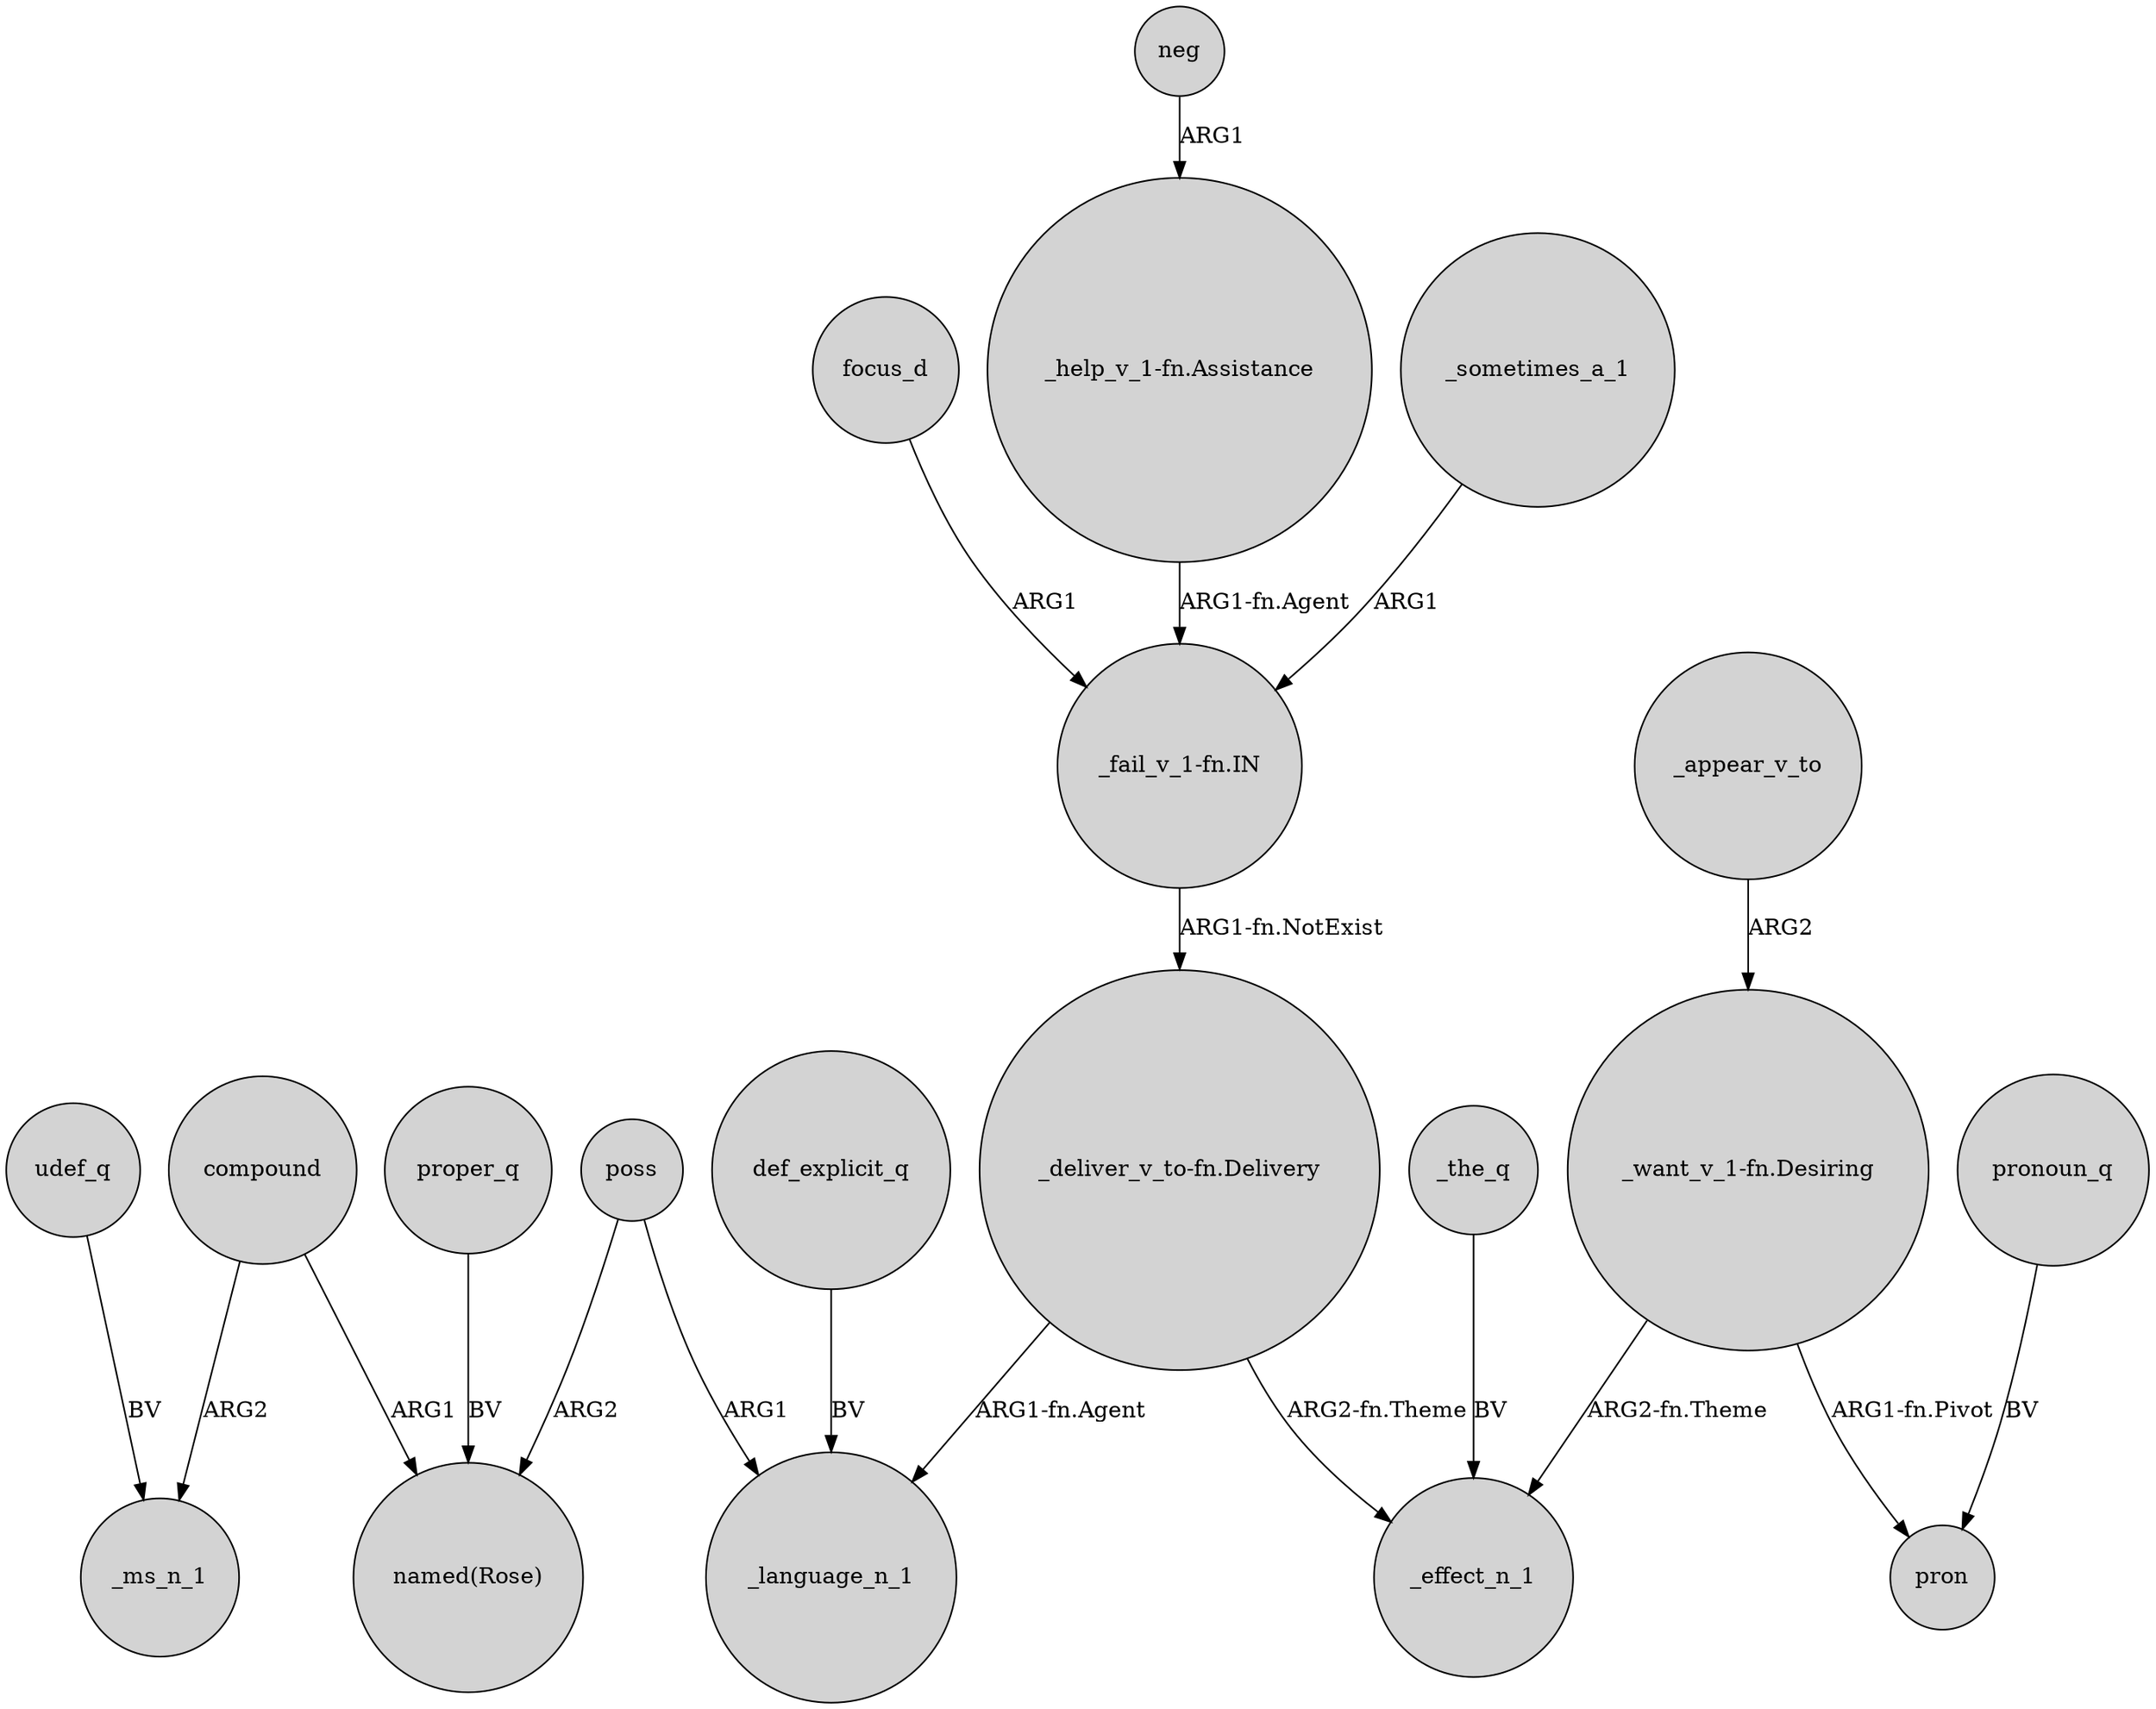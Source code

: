 digraph {
	node [shape=circle style=filled]
	"_want_v_1-fn.Desiring" -> _effect_n_1 [label="ARG2-fn.Theme"]
	focus_d -> "_fail_v_1-fn.IN" [label=ARG1]
	poss -> "named(Rose)" [label=ARG2]
	"_want_v_1-fn.Desiring" -> pron [label="ARG1-fn.Pivot"]
	compound -> "named(Rose)" [label=ARG1]
	neg -> "_help_v_1-fn.Assistance" [label=ARG1]
	"_help_v_1-fn.Assistance" -> "_fail_v_1-fn.IN" [label="ARG1-fn.Agent"]
	compound -> _ms_n_1 [label=ARG2]
	"_fail_v_1-fn.IN" -> "_deliver_v_to-fn.Delivery" [label="ARG1-fn.NotExist"]
	def_explicit_q -> _language_n_1 [label=BV]
	pronoun_q -> pron [label=BV]
	_appear_v_to -> "_want_v_1-fn.Desiring" [label=ARG2]
	poss -> _language_n_1 [label=ARG1]
	udef_q -> _ms_n_1 [label=BV]
	_the_q -> _effect_n_1 [label=BV]
	"_deliver_v_to-fn.Delivery" -> _effect_n_1 [label="ARG2-fn.Theme"]
	_sometimes_a_1 -> "_fail_v_1-fn.IN" [label=ARG1]
	"_deliver_v_to-fn.Delivery" -> _language_n_1 [label="ARG1-fn.Agent"]
	proper_q -> "named(Rose)" [label=BV]
}
